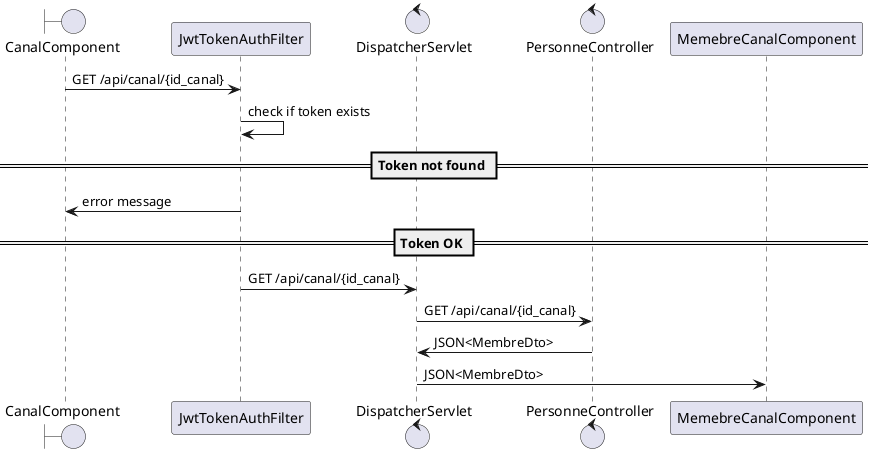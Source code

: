 == listerMembresDuCanal ==

@startuml
boundary CanalComponent
participant JwtTokenAuthFilter
control DispatcherServlet 
control PersonneController 

CanalComponent -> JwtTokenAuthFilter : GET /api/canal/{id_canal}
JwtTokenAuthFilter -> JwtTokenAuthFilter : check if token exists
==Token not found ==
JwtTokenAuthFilter -> CanalComponent : error message 
==Token OK ==
JwtTokenAuthFilter -> DispatcherServlet : GET /api/canal/{id_canal}
DispatcherServlet -> PersonneController : GET /api/canal/{id_canal}
PersonneController -> DispatcherServlet : JSON<MembreDto>
DispatcherServlet -> MemebreCanalComponent : JSON<MembreDto>
@enduml